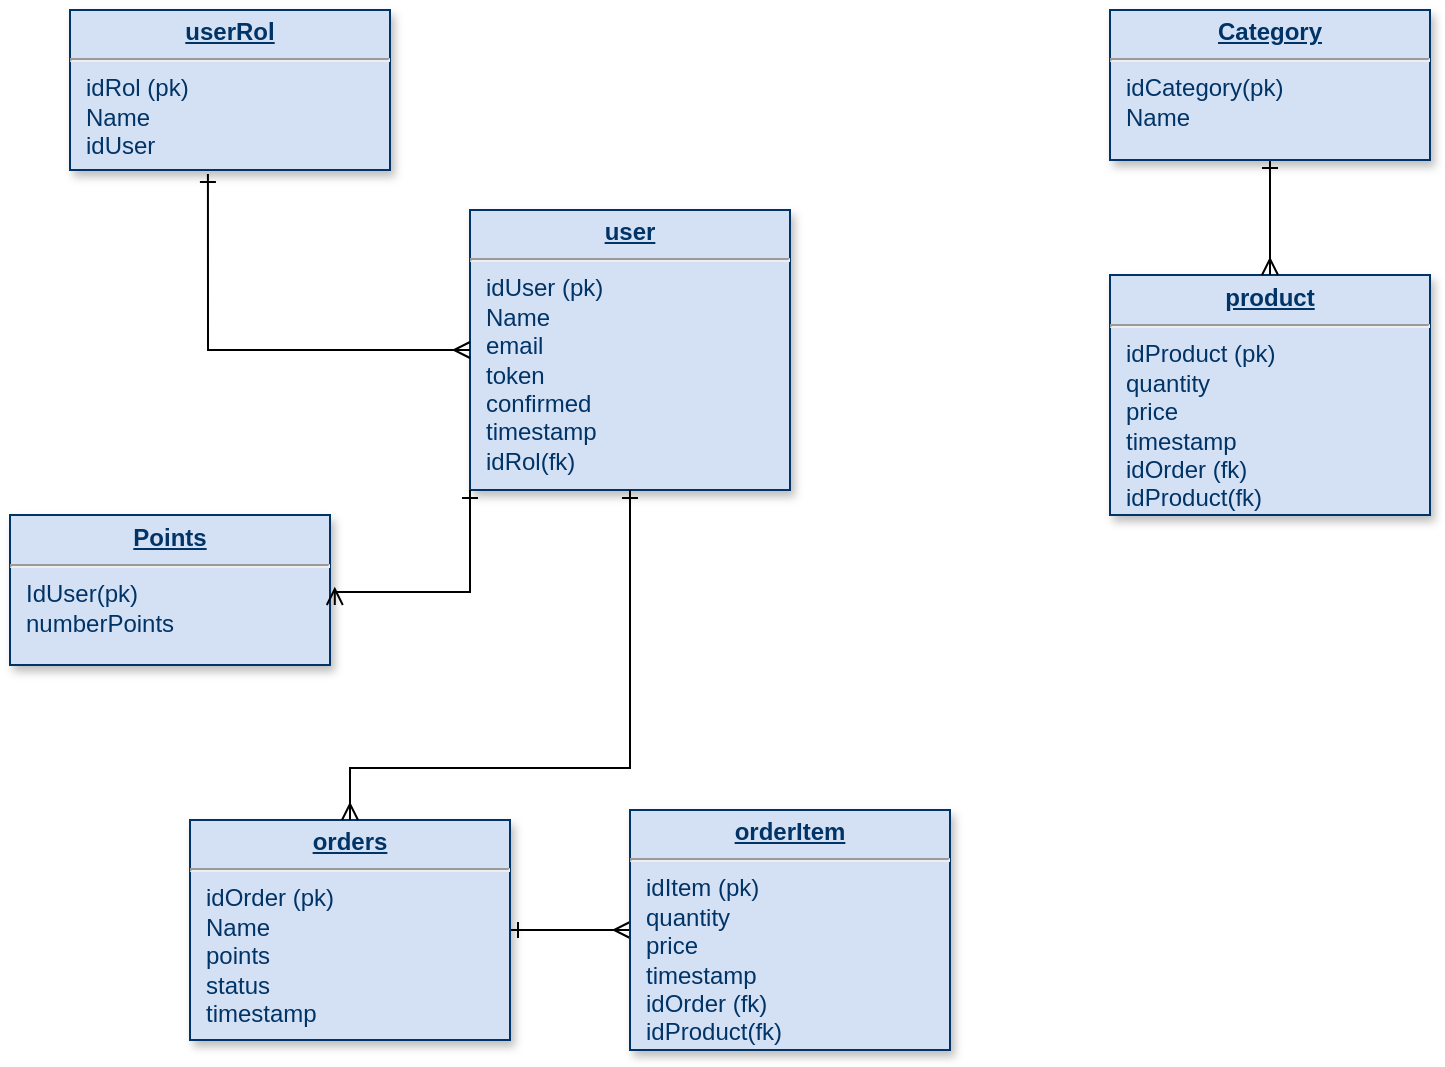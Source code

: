 <mxfile version="24.8.2">
  <diagram name="Page-1" id="efa7a0a1-bf9b-a30e-e6df-94a7791c09e9">
    <mxGraphModel dx="836" dy="442" grid="1" gridSize="10" guides="1" tooltips="1" connect="1" arrows="1" fold="1" page="1" pageScale="1" pageWidth="826" pageHeight="1169" background="none" math="0" shadow="0">
      <root>
        <mxCell id="0" />
        <mxCell id="1" parent="0" />
        <mxCell id="21" value="&lt;p style=&quot;margin: 0px; margin-top: 4px; text-align: center; text-decoration: underline;&quot;&gt;&lt;b&gt;Points&lt;/b&gt;&lt;/p&gt;&lt;hr&gt;&lt;p style=&quot;margin: 0px; margin-left: 8px;&quot;&gt;IdUser&lt;span style=&quot;background-color: initial;&quot;&gt;(pk)&lt;/span&gt;&lt;/p&gt;&lt;p style=&quot;margin: 0px; margin-left: 8px;&quot;&gt;numberPoints&lt;/p&gt;&lt;p style=&quot;margin: 0px; margin-left: 8px;&quot;&gt;&lt;br&gt;&lt;/p&gt;" style="verticalAlign=top;align=left;overflow=fill;fontSize=12;fontFamily=Helvetica;html=1;strokeColor=#003366;shadow=1;fillColor=#D4E1F5;fontColor=#003366" parent="1" vertex="1">
          <mxGeometry x="10" y="302.5" width="160" height="75" as="geometry" />
        </mxCell>
        <mxCell id="MaBMDGQW6FsZwYbN9K9u-24" value="" style="endArrow=ERone;html=1;rounded=0;exitX=0;exitY=0.5;exitDx=0;exitDy=0;startArrow=ERmany;startFill=0;endFill=0;strokeColor=default;entryX=1;entryY=0.5;entryDx=0;entryDy=0;" parent="1" source="MaBMDGQW6FsZwYbN9K9u-31" target="MaBMDGQW6FsZwYbN9K9u-26" edge="1">
          <mxGeometry width="50" height="50" relative="1" as="geometry">
            <mxPoint x="560" y="297.5" as="sourcePoint" />
            <mxPoint x="680" y="190" as="targetPoint" />
          </mxGeometry>
        </mxCell>
        <mxCell id="MaBMDGQW6FsZwYbN9K9u-26" value="&lt;p style=&quot;margin: 0px; margin-top: 4px; text-align: center; text-decoration: underline;&quot;&gt;&lt;strong&gt;orders&lt;/strong&gt;&lt;/p&gt;&lt;hr&gt;&lt;p style=&quot;margin: 0px; margin-left: 8px;&quot;&gt;idOrder&amp;nbsp;&lt;span style=&quot;background-color: initial;&quot;&gt;(pk)&lt;/span&gt;&lt;/p&gt;&lt;p style=&quot;margin: 0px; margin-left: 8px;&quot;&gt;Name&lt;/p&gt;&lt;p style=&quot;margin: 0px; margin-left: 8px;&quot;&gt;points&lt;/p&gt;&lt;p style=&quot;margin: 0px; margin-left: 8px;&quot;&gt;status&lt;/p&gt;&lt;p style=&quot;margin: 0px; margin-left: 8px;&quot;&gt;timestamp&lt;/p&gt;&lt;p style=&quot;margin: 0px; margin-left: 8px;&quot;&gt;&lt;br&gt;&lt;/p&gt;" style="verticalAlign=top;align=left;overflow=fill;fontSize=12;fontFamily=Helvetica;html=1;strokeColor=#003366;shadow=1;fillColor=#D4E1F5;fontColor=#003366" parent="1" vertex="1">
          <mxGeometry x="100" y="455" width="160" height="110" as="geometry" />
        </mxCell>
        <mxCell id="MaBMDGQW6FsZwYbN9K9u-27" value="&lt;p style=&quot;margin: 0px; margin-top: 4px; text-align: center; text-decoration: underline;&quot;&gt;&lt;b&gt;userRol&lt;/b&gt;&lt;/p&gt;&lt;hr&gt;&lt;p style=&quot;margin: 0px; margin-left: 8px;&quot;&gt;idRol (pk)&lt;/p&gt;&lt;p style=&quot;margin: 0px; margin-left: 8px;&quot;&gt;Name&lt;/p&gt;&lt;p style=&quot;margin: 0px; margin-left: 8px;&quot;&gt;idUser&lt;/p&gt;&lt;p style=&quot;margin: 0px; margin-left: 8px;&quot;&gt;&lt;br&gt;&lt;/p&gt;&lt;p style=&quot;margin: 0px; margin-left: 8px;&quot;&gt;&lt;br&gt;&lt;/p&gt;" style="verticalAlign=top;align=left;overflow=fill;fontSize=12;fontFamily=Helvetica;html=1;strokeColor=#003366;shadow=1;fillColor=#D4E1F5;fontColor=#003366" parent="1" vertex="1">
          <mxGeometry x="40" y="50" width="160" height="80" as="geometry" />
        </mxCell>
        <mxCell id="MaBMDGQW6FsZwYbN9K9u-28" value="&lt;p style=&quot;margin: 0px; margin-top: 4px; text-align: center; text-decoration: underline;&quot;&gt;&lt;b&gt;user&lt;/b&gt;&lt;/p&gt;&lt;hr&gt;&lt;p style=&quot;margin: 0px; margin-left: 8px;&quot;&gt;idUser (pk)&lt;/p&gt;&lt;p style=&quot;margin: 0px; margin-left: 8px;&quot;&gt;Name&lt;/p&gt;&lt;p style=&quot;margin: 0px; margin-left: 8px;&quot;&gt;email&amp;nbsp;&lt;/p&gt;&lt;p style=&quot;margin: 0px; margin-left: 8px;&quot;&gt;token&lt;/p&gt;&lt;p style=&quot;margin: 0px; margin-left: 8px;&quot;&gt;confirmed&lt;/p&gt;&lt;p style=&quot;margin: 0px; margin-left: 8px;&quot;&gt;timestamp&lt;/p&gt;&lt;p style=&quot;margin: 0px; margin-left: 8px;&quot;&gt;idRol(fk)&lt;/p&gt;&lt;p style=&quot;margin: 0px; margin-left: 8px;&quot;&gt;&lt;br&gt;&lt;/p&gt;" style="verticalAlign=top;align=left;overflow=fill;fontSize=12;fontFamily=Helvetica;html=1;strokeColor=#003366;shadow=1;fillColor=#D4E1F5;fontColor=#003366" parent="1" vertex="1">
          <mxGeometry x="240" y="150" width="160" height="140" as="geometry" />
        </mxCell>
        <mxCell id="MaBMDGQW6FsZwYbN9K9u-29" value="" style="endArrow=ERone;html=1;rounded=0;entryX=0.431;entryY=1.025;entryDx=0;entryDy=0;exitX=0;exitY=0.5;exitDx=0;exitDy=0;startArrow=ERmany;startFill=0;endFill=0;strokeColor=default;entryPerimeter=0;edgeStyle=orthogonalEdgeStyle;" parent="1" source="MaBMDGQW6FsZwYbN9K9u-28" target="MaBMDGQW6FsZwYbN9K9u-27" edge="1">
          <mxGeometry width="50" height="50" relative="1" as="geometry">
            <mxPoint x="150" y="250" as="sourcePoint" />
            <mxPoint x="340" y="250" as="targetPoint" />
          </mxGeometry>
        </mxCell>
        <mxCell id="MaBMDGQW6FsZwYbN9K9u-30" value="" style="endArrow=ERone;html=1;rounded=0;startArrow=ERmany;startFill=0;endFill=0;strokeColor=default;entryX=0.5;entryY=1;entryDx=0;entryDy=0;edgeStyle=orthogonalEdgeStyle;exitX=1.015;exitY=0.6;exitDx=0;exitDy=0;exitPerimeter=0;" parent="1" source="21" edge="1">
          <mxGeometry width="50" height="50" relative="1" as="geometry">
            <mxPoint x="90" y="340" as="sourcePoint" />
            <mxPoint x="240.0" y="290" as="targetPoint" />
            <Array as="points">
              <mxPoint x="172" y="341" />
              <mxPoint x="240" y="341" />
            </Array>
          </mxGeometry>
        </mxCell>
        <mxCell id="MaBMDGQW6FsZwYbN9K9u-31" value="&lt;p style=&quot;margin: 0px; margin-top: 4px; text-align: center; text-decoration: underline;&quot;&gt;&lt;strong&gt;orderItem&lt;/strong&gt;&lt;/p&gt;&lt;hr&gt;&lt;p style=&quot;margin: 0px; margin-left: 8px;&quot;&gt;idItem&amp;nbsp;&lt;span style=&quot;background-color: initial;&quot;&gt;(pk)&lt;/span&gt;&lt;/p&gt;&lt;p style=&quot;margin: 0px; margin-left: 8px;&quot;&gt;quantity&amp;nbsp;&lt;/p&gt;&lt;p style=&quot;margin: 0px; margin-left: 8px;&quot;&gt;price&lt;/p&gt;&lt;p style=&quot;margin: 0px; margin-left: 8px;&quot;&gt;timestamp&lt;/p&gt;&lt;p style=&quot;margin: 0px 0px 0px 8px;&quot;&gt;idOrder (fk)&lt;/p&gt;&lt;p style=&quot;margin: 0px 0px 0px 8px;&quot;&gt;idProduct(fk)&lt;/p&gt;&lt;p style=&quot;margin: 0px; margin-left: 8px;&quot;&gt;&lt;br&gt;&lt;/p&gt;" style="verticalAlign=top;align=left;overflow=fill;fontSize=12;fontFamily=Helvetica;html=1;strokeColor=#003366;shadow=1;fillColor=#D4E1F5;fontColor=#003366" parent="1" vertex="1">
          <mxGeometry x="320" y="450" width="160" height="120" as="geometry" />
        </mxCell>
        <mxCell id="XvwN_oJCGAjt-B7LcGxd-21" value="&lt;p style=&quot;margin: 0px; margin-top: 4px; text-align: center; text-decoration: underline;&quot;&gt;&lt;b&gt;product&lt;/b&gt;&lt;/p&gt;&lt;hr&gt;&lt;p style=&quot;margin: 0px; margin-left: 8px;&quot;&gt;idProduct&amp;nbsp;&lt;span style=&quot;background-color: initial;&quot;&gt;(pk)&lt;/span&gt;&lt;/p&gt;&lt;p style=&quot;margin: 0px; margin-left: 8px;&quot;&gt;quantity&amp;nbsp;&lt;/p&gt;&lt;p style=&quot;margin: 0px; margin-left: 8px;&quot;&gt;price&lt;/p&gt;&lt;p style=&quot;margin: 0px; margin-left: 8px;&quot;&gt;timestamp&lt;/p&gt;&lt;p style=&quot;margin: 0px 0px 0px 8px;&quot;&gt;idOrder (fk)&lt;/p&gt;&lt;p style=&quot;margin: 0px 0px 0px 8px;&quot;&gt;idProduct(fk)&lt;/p&gt;&lt;p style=&quot;margin: 0px; margin-left: 8px;&quot;&gt;&lt;br&gt;&lt;/p&gt;" style="verticalAlign=top;align=left;overflow=fill;fontSize=12;fontFamily=Helvetica;html=1;strokeColor=#003366;shadow=1;fillColor=#D4E1F5;fontColor=#003366" vertex="1" parent="1">
          <mxGeometry x="560" y="182.5" width="160" height="120" as="geometry" />
        </mxCell>
        <mxCell id="XvwN_oJCGAjt-B7LcGxd-28" value="" style="endArrow=ERone;html=1;rounded=0;exitX=0.5;exitY=0;exitDx=0;exitDy=0;startArrow=ERmany;startFill=0;endFill=0;strokeColor=default;" edge="1" parent="1" source="XvwN_oJCGAjt-B7LcGxd-21" target="20">
          <mxGeometry width="50" height="50" relative="1" as="geometry">
            <mxPoint x="390" y="500" as="sourcePoint" />
            <mxPoint x="400" y="160" as="targetPoint" />
          </mxGeometry>
        </mxCell>
        <mxCell id="20" value="&lt;p style=&quot;margin: 0px; margin-top: 4px; text-align: center; text-decoration: underline;&quot;&gt;&lt;strong&gt;Category&lt;/strong&gt;&lt;/p&gt;&lt;hr&gt;&lt;p style=&quot;margin: 0px; margin-left: 8px;&quot;&gt;idCategory&lt;span style=&quot;background-color: initial;&quot;&gt;(pk)&lt;/span&gt;&lt;/p&gt;&lt;p style=&quot;margin: 0px; margin-left: 8px;&quot;&gt;Name&lt;/p&gt;&lt;p style=&quot;margin: 0px; margin-left: 8px;&quot;&gt;&lt;br&gt;&lt;/p&gt;&lt;p style=&quot;margin: 0px; margin-left: 8px;&quot;&gt;&lt;br&gt;&lt;/p&gt;" style="verticalAlign=top;align=left;overflow=fill;fontSize=12;fontFamily=Helvetica;html=1;strokeColor=#003366;shadow=1;fillColor=#D4E1F5;fontColor=#003366" parent="1" vertex="1">
          <mxGeometry x="560" y="50" width="160" height="75" as="geometry" />
        </mxCell>
        <mxCell id="XvwN_oJCGAjt-B7LcGxd-30" value="" style="endArrow=ERone;html=1;rounded=0;startArrow=ERmany;startFill=0;endFill=0;strokeColor=default;edgeStyle=orthogonalEdgeStyle;exitX=0.5;exitY=0;exitDx=0;exitDy=0;entryX=0.5;entryY=1;entryDx=0;entryDy=0;" edge="1" parent="1" source="MaBMDGQW6FsZwYbN9K9u-26" target="MaBMDGQW6FsZwYbN9K9u-28">
          <mxGeometry width="50" height="50" relative="1" as="geometry">
            <mxPoint x="70" y="584" as="sourcePoint" />
            <mxPoint x="320.0" y="329" as="targetPoint" />
            <Array as="points">
              <mxPoint x="180" y="429" />
              <mxPoint x="320" y="429" />
            </Array>
          </mxGeometry>
        </mxCell>
      </root>
    </mxGraphModel>
  </diagram>
</mxfile>
